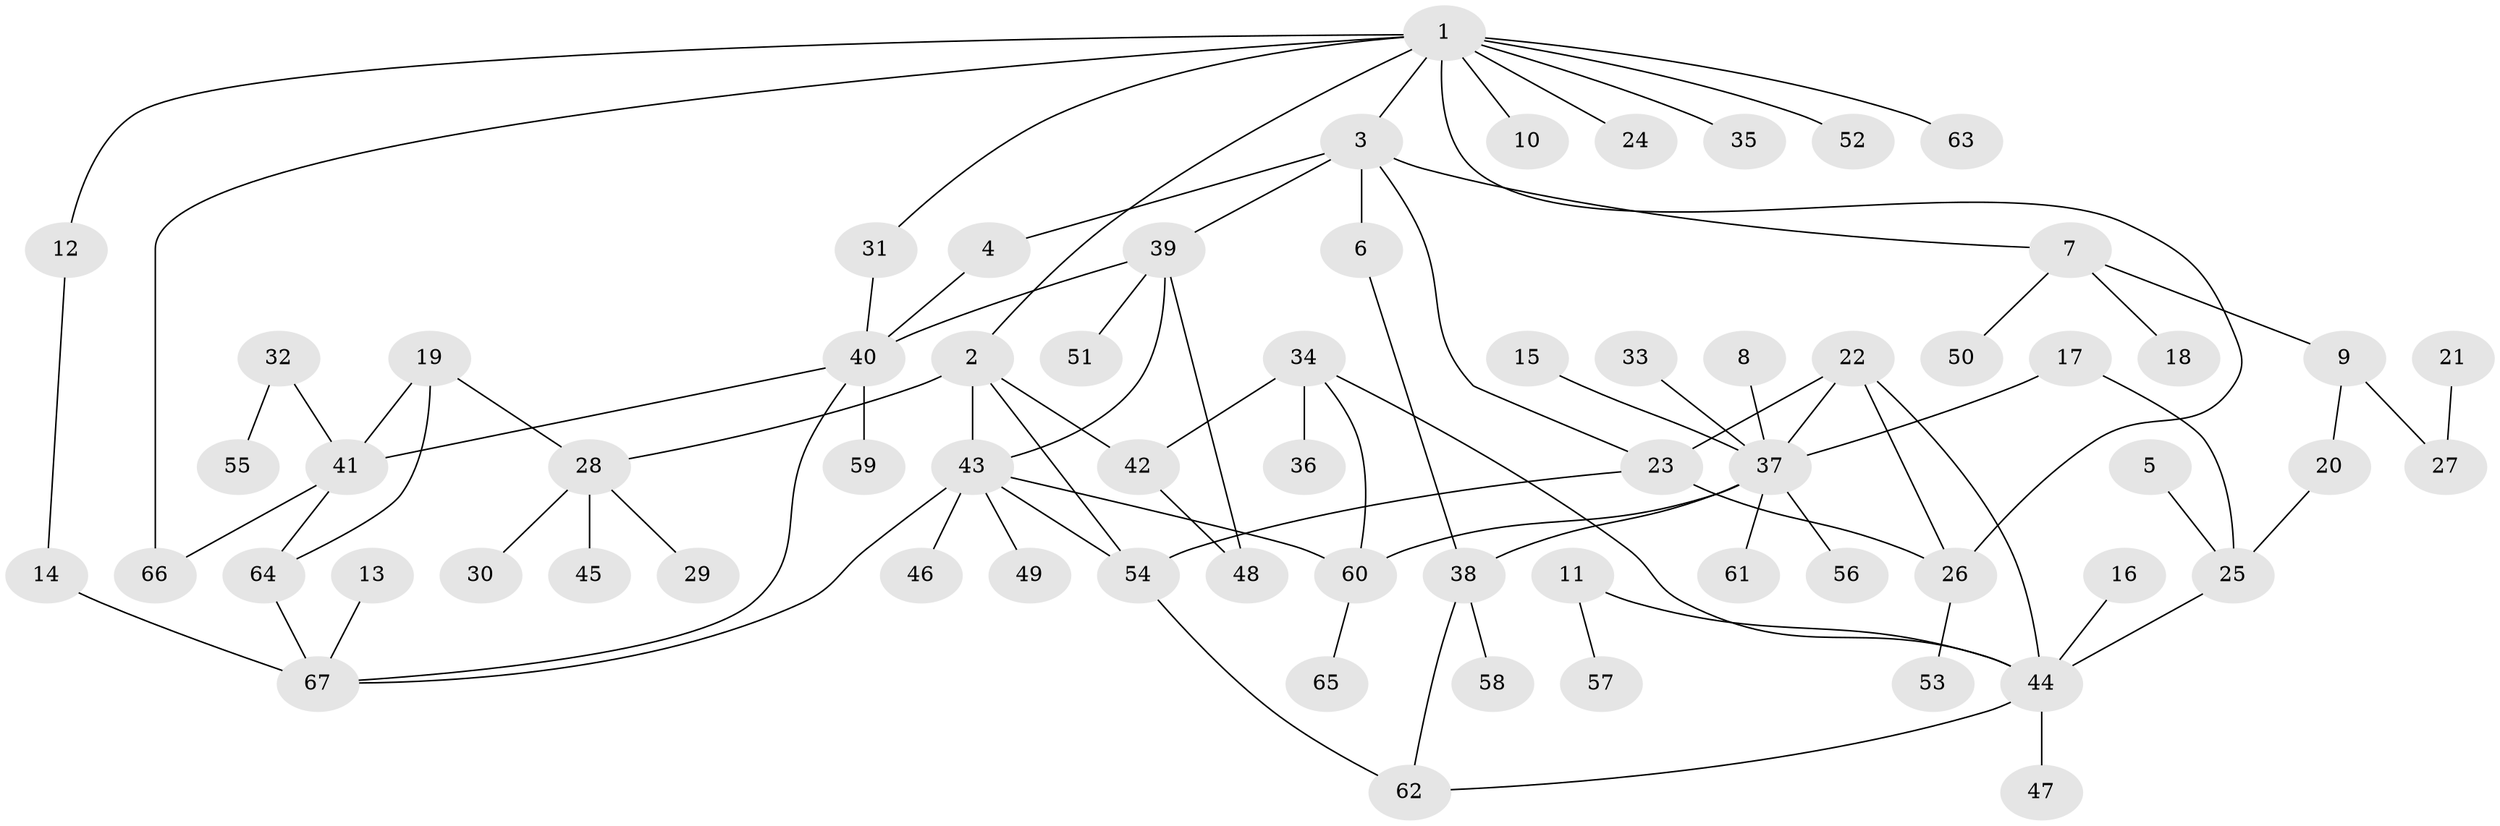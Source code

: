 // original degree distribution, {6: 0.007518796992481203, 5: 0.07518796992481203, 4: 0.11278195488721804, 7: 0.015037593984962405, 3: 0.14285714285714285, 2: 0.2932330827067669, 1: 0.3533834586466165}
// Generated by graph-tools (version 1.1) at 2025/49/03/09/25 03:49:22]
// undirected, 67 vertices, 88 edges
graph export_dot {
graph [start="1"]
  node [color=gray90,style=filled];
  1;
  2;
  3;
  4;
  5;
  6;
  7;
  8;
  9;
  10;
  11;
  12;
  13;
  14;
  15;
  16;
  17;
  18;
  19;
  20;
  21;
  22;
  23;
  24;
  25;
  26;
  27;
  28;
  29;
  30;
  31;
  32;
  33;
  34;
  35;
  36;
  37;
  38;
  39;
  40;
  41;
  42;
  43;
  44;
  45;
  46;
  47;
  48;
  49;
  50;
  51;
  52;
  53;
  54;
  55;
  56;
  57;
  58;
  59;
  60;
  61;
  62;
  63;
  64;
  65;
  66;
  67;
  1 -- 2 [weight=1.0];
  1 -- 3 [weight=1.0];
  1 -- 10 [weight=1.0];
  1 -- 12 [weight=1.0];
  1 -- 24 [weight=1.0];
  1 -- 26 [weight=1.0];
  1 -- 31 [weight=1.0];
  1 -- 35 [weight=1.0];
  1 -- 52 [weight=1.0];
  1 -- 63 [weight=1.0];
  1 -- 66 [weight=1.0];
  2 -- 28 [weight=1.0];
  2 -- 42 [weight=1.0];
  2 -- 43 [weight=1.0];
  2 -- 54 [weight=1.0];
  3 -- 4 [weight=1.0];
  3 -- 6 [weight=1.0];
  3 -- 7 [weight=1.0];
  3 -- 23 [weight=1.0];
  3 -- 39 [weight=1.0];
  4 -- 40 [weight=1.0];
  5 -- 25 [weight=1.0];
  6 -- 38 [weight=1.0];
  7 -- 9 [weight=1.0];
  7 -- 18 [weight=1.0];
  7 -- 50 [weight=1.0];
  8 -- 37 [weight=1.0];
  9 -- 20 [weight=1.0];
  9 -- 27 [weight=1.0];
  11 -- 44 [weight=1.0];
  11 -- 57 [weight=1.0];
  12 -- 14 [weight=1.0];
  13 -- 67 [weight=1.0];
  14 -- 67 [weight=2.0];
  15 -- 37 [weight=1.0];
  16 -- 44 [weight=1.0];
  17 -- 25 [weight=1.0];
  17 -- 37 [weight=1.0];
  19 -- 28 [weight=1.0];
  19 -- 41 [weight=1.0];
  19 -- 64 [weight=1.0];
  20 -- 25 [weight=1.0];
  21 -- 27 [weight=1.0];
  22 -- 23 [weight=1.0];
  22 -- 26 [weight=1.0];
  22 -- 37 [weight=1.0];
  22 -- 44 [weight=1.0];
  23 -- 26 [weight=1.0];
  23 -- 54 [weight=1.0];
  25 -- 44 [weight=1.0];
  26 -- 53 [weight=1.0];
  28 -- 29 [weight=1.0];
  28 -- 30 [weight=1.0];
  28 -- 45 [weight=1.0];
  31 -- 40 [weight=1.0];
  32 -- 41 [weight=1.0];
  32 -- 55 [weight=1.0];
  33 -- 37 [weight=1.0];
  34 -- 36 [weight=1.0];
  34 -- 42 [weight=1.0];
  34 -- 44 [weight=1.0];
  34 -- 60 [weight=1.0];
  37 -- 38 [weight=1.0];
  37 -- 56 [weight=1.0];
  37 -- 60 [weight=1.0];
  37 -- 61 [weight=1.0];
  38 -- 58 [weight=1.0];
  38 -- 62 [weight=1.0];
  39 -- 40 [weight=1.0];
  39 -- 43 [weight=1.0];
  39 -- 48 [weight=1.0];
  39 -- 51 [weight=1.0];
  40 -- 41 [weight=1.0];
  40 -- 59 [weight=1.0];
  40 -- 67 [weight=1.0];
  41 -- 64 [weight=1.0];
  41 -- 66 [weight=1.0];
  42 -- 48 [weight=1.0];
  43 -- 46 [weight=1.0];
  43 -- 49 [weight=1.0];
  43 -- 54 [weight=1.0];
  43 -- 60 [weight=1.0];
  43 -- 67 [weight=1.0];
  44 -- 47 [weight=1.0];
  44 -- 62 [weight=1.0];
  54 -- 62 [weight=1.0];
  60 -- 65 [weight=1.0];
  64 -- 67 [weight=1.0];
}
